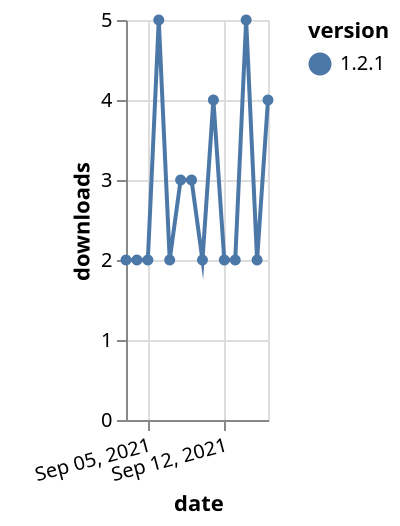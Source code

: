 {"$schema": "https://vega.github.io/schema/vega-lite/v5.json", "description": "A simple bar chart with embedded data.", "data": {"values": [{"date": "2021-09-03", "total": 3633, "delta": 2, "version": "1.2.1"}, {"date": "2021-09-04", "total": 3635, "delta": 2, "version": "1.2.1"}, {"date": "2021-09-05", "total": 3637, "delta": 2, "version": "1.2.1"}, {"date": "2021-09-06", "total": 3642, "delta": 5, "version": "1.2.1"}, {"date": "2021-09-07", "total": 3644, "delta": 2, "version": "1.2.1"}, {"date": "2021-09-08", "total": 3647, "delta": 3, "version": "1.2.1"}, {"date": "2021-09-09", "total": 3650, "delta": 3, "version": "1.2.1"}, {"date": "2021-09-10", "total": 3652, "delta": 2, "version": "1.2.1"}, {"date": "2021-09-11", "total": 3656, "delta": 4, "version": "1.2.1"}, {"date": "2021-09-12", "total": 3658, "delta": 2, "version": "1.2.1"}, {"date": "2021-09-13", "total": 3660, "delta": 2, "version": "1.2.1"}, {"date": "2021-09-14", "total": 3665, "delta": 5, "version": "1.2.1"}, {"date": "2021-09-15", "total": 3667, "delta": 2, "version": "1.2.1"}, {"date": "2021-09-16", "total": 3671, "delta": 4, "version": "1.2.1"}]}, "width": "container", "mark": {"type": "line", "point": {"filled": true}}, "encoding": {"x": {"field": "date", "type": "temporal", "timeUnit": "yearmonthdate", "title": "date", "axis": {"labelAngle": -15}}, "y": {"field": "delta", "type": "quantitative", "title": "downloads"}, "color": {"field": "version", "type": "nominal"}, "tooltip": {"field": "delta"}}}